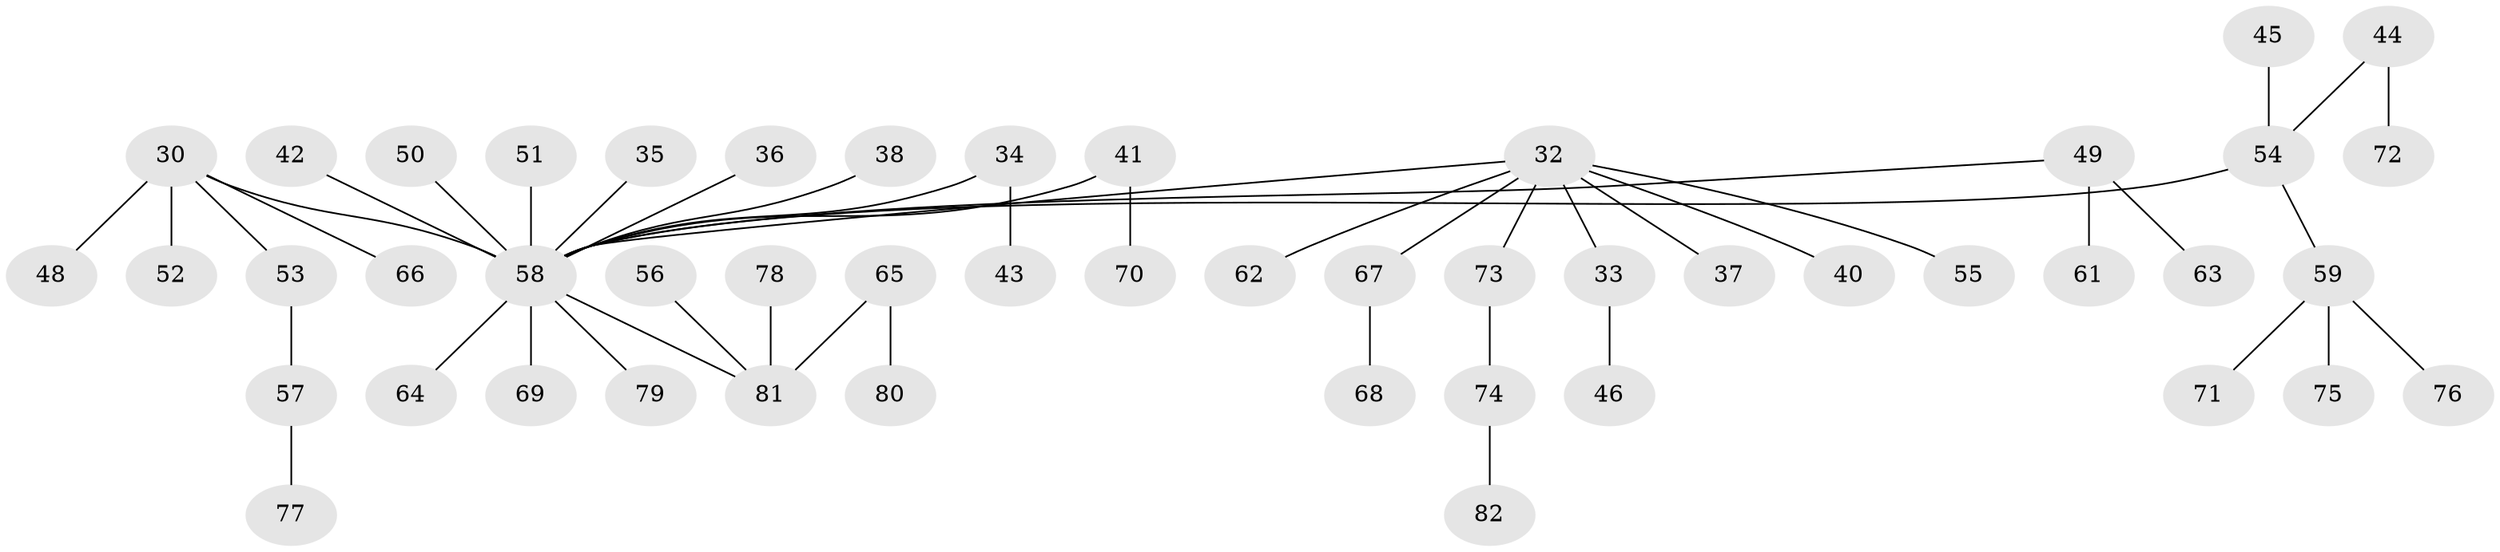 // original degree distribution, {6: 0.012195121951219513, 8: 0.012195121951219513, 5: 0.036585365853658534, 3: 0.08536585365853659, 4: 0.07317073170731707, 2: 0.2926829268292683, 1: 0.4878048780487805}
// Generated by graph-tools (version 1.1) at 2025/56/03/04/25 21:56:34]
// undirected, 49 vertices, 48 edges
graph export_dot {
graph [start="1"]
  node [color=gray90,style=filled];
  30;
  32 [super="+4+26"];
  33;
  34;
  35;
  36;
  37;
  38;
  40;
  41;
  42;
  43;
  44;
  45;
  46;
  48;
  49 [super="+29"];
  50;
  51;
  52;
  53;
  54 [super="+20"];
  55;
  56;
  57;
  58 [super="+18+31+22+24+28"];
  59 [super="+27+39"];
  61;
  62;
  63;
  64;
  65;
  66;
  67 [super="+60"];
  68;
  69;
  70;
  71;
  72;
  73;
  74;
  75;
  76;
  77;
  78;
  79;
  80;
  81 [super="+47"];
  82;
  30 -- 48;
  30 -- 52;
  30 -- 53;
  30 -- 66;
  30 -- 58;
  32 -- 37;
  32 -- 62;
  32 -- 73;
  32 -- 67;
  32 -- 33;
  32 -- 55;
  32 -- 40;
  32 -- 58;
  33 -- 46;
  34 -- 43;
  34 -- 58;
  35 -- 58;
  36 -- 58;
  38 -- 58;
  41 -- 70;
  41 -- 58;
  42 -- 58;
  44 -- 72;
  44 -- 54;
  45 -- 54;
  49 -- 58;
  49 -- 61;
  49 -- 63;
  50 -- 58;
  51 -- 58;
  53 -- 57;
  54 -- 59;
  54 -- 58;
  56 -- 81;
  57 -- 77;
  58 -- 79;
  58 -- 64;
  58 -- 69;
  58 -- 81;
  59 -- 71;
  59 -- 75;
  59 -- 76;
  65 -- 80;
  65 -- 81;
  67 -- 68;
  73 -- 74;
  74 -- 82;
  78 -- 81;
}

